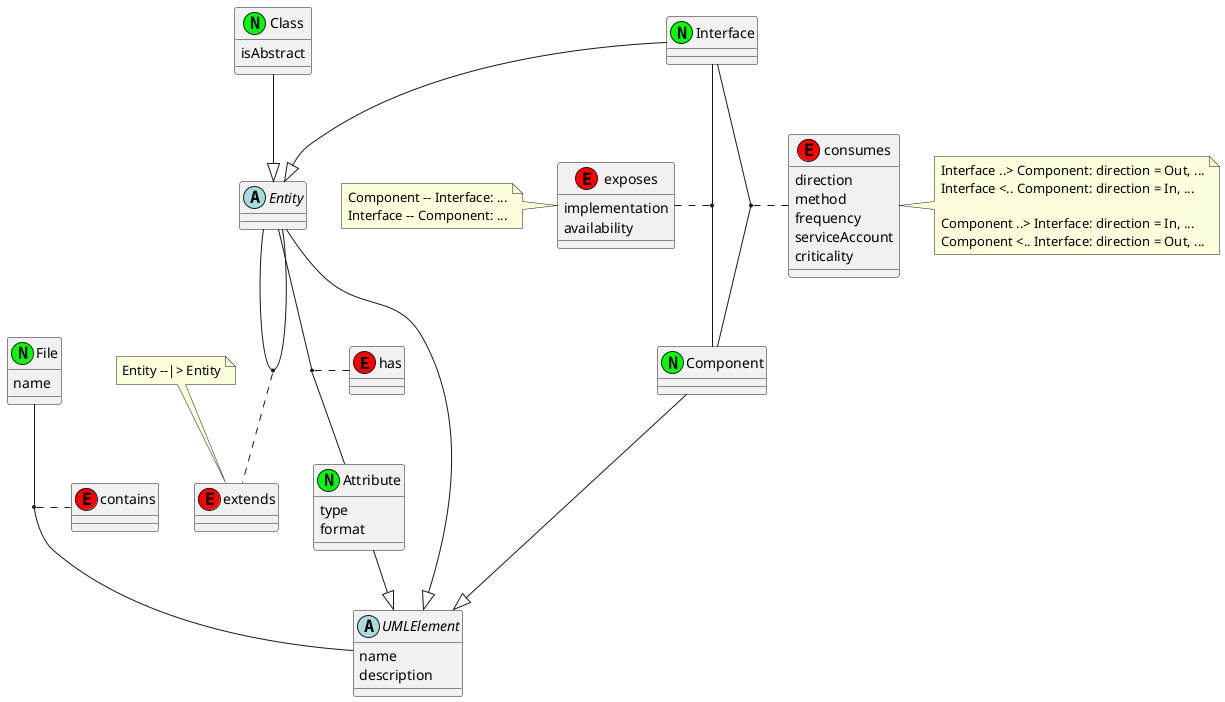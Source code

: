 @startuml

/'
 ' Edges
 '/

class has << (E,#FF0000) >> {
}

class extends << (E,#FF0000) >> {
}
note top
  Entity --|> Entity
end note

class exposes << (E,#FF0000) >> {
  implementation
  availability
}
note left
  Component -- Interface: ...
  Interface -- Component: ...
end note

class consumes << (E,#FF0000) >> {
  direction
  method
  frequency
  serviceAccount
  criticality
}
note right
  Interface ..> Component: direction = Out, ...
  Interface <.. Component: direction = In, ...

  Component ..> Interface: direction = In, ...
  Component <.. Interface: direction = Out, ...
end note

class contains << (E,#FF0000) >> {
}

/'
 ' Nodes
 '/

abstract class UMLElement {
  name
  description
}

abstract class Entity {
}
Entity --|> UMLElement
Entity -- Entity
(Entity, Entity) .. extends
Entity -- Attribute
(Entity, Attribute) .. has

class Class << (N,#00FF00) >> {
  isAbstract
}
Class --|> Entity

class Interface << (N,#00FF00) >> {
}
Interface --|> Entity
Interface -- Component
(Interface, Component) .. exposes
Interface -- Component
(Interface, Component) .. consumes

class Attribute << (N,#00FF00) >> {
  type
  format
}
Attribute --|> UMLElement

class Component << (N,#00FF00) >> {
}
Component --|> UMLElement

class File << (N,#00FF00) >> {
  name
}
(File, UMLElement) .. contains

@enduml
